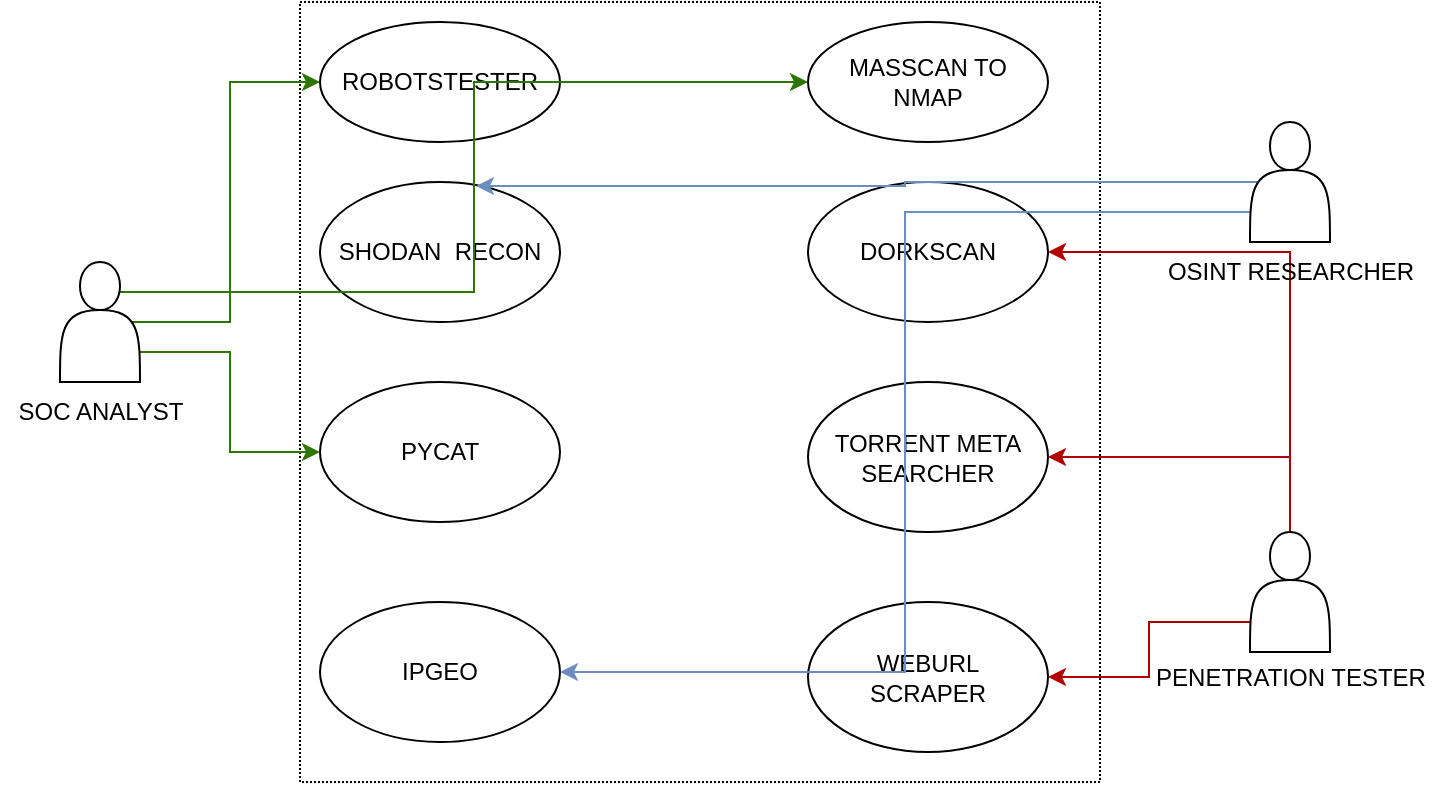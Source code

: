 <mxfile version="20.4.0" type="github">
  <diagram id="r1s-BiyO_mbrU2x-ILbS" name="Page-1">
    <mxGraphModel dx="868" dy="383" grid="1" gridSize="10" guides="1" tooltips="1" connect="1" arrows="1" fold="1" page="1" pageScale="1" pageWidth="827" pageHeight="1169" math="0" shadow="0">
      <root>
        <mxCell id="0" />
        <mxCell id="1" parent="0" />
        <mxCell id="gKUYxWazinsRSjX0KHW3-3" value="" style="rounded=0;whiteSpace=wrap;html=1;dashed=1;dashPattern=1 1;" vertex="1" parent="1">
          <mxGeometry x="160" y="10" width="400" height="390" as="geometry" />
        </mxCell>
        <mxCell id="gKUYxWazinsRSjX0KHW3-7" value="ROBOTSTESTER" style="ellipse;whiteSpace=wrap;html=1;" vertex="1" parent="1">
          <mxGeometry x="170" y="20" width="120" height="60" as="geometry" />
        </mxCell>
        <mxCell id="gKUYxWazinsRSjX0KHW3-8" value="&lt;div&gt;MASSCAN TO&lt;/div&gt;&lt;div&gt;NMAP&lt;br&gt;&lt;/div&gt;" style="ellipse;whiteSpace=wrap;html=1;" vertex="1" parent="1">
          <mxGeometry x="414" y="20" width="120" height="60" as="geometry" />
        </mxCell>
        <mxCell id="gKUYxWazinsRSjX0KHW3-9" value="SHODAN&amp;nbsp; RECON" style="ellipse;whiteSpace=wrap;html=1;" vertex="1" parent="1">
          <mxGeometry x="170" y="100" width="120" height="70" as="geometry" />
        </mxCell>
        <mxCell id="gKUYxWazinsRSjX0KHW3-10" value="DORKSCAN" style="ellipse;whiteSpace=wrap;html=1;" vertex="1" parent="1">
          <mxGeometry x="414" y="100" width="120" height="70" as="geometry" />
        </mxCell>
        <mxCell id="gKUYxWazinsRSjX0KHW3-11" value="PYCAT" style="ellipse;whiteSpace=wrap;html=1;" vertex="1" parent="1">
          <mxGeometry x="170" y="200" width="120" height="70" as="geometry" />
        </mxCell>
        <mxCell id="gKUYxWazinsRSjX0KHW3-12" value="&lt;div&gt;TORRENT META&lt;/div&gt;&lt;div&gt;SEARCHER&lt;br&gt;&lt;/div&gt;" style="ellipse;whiteSpace=wrap;html=1;" vertex="1" parent="1">
          <mxGeometry x="414" y="200" width="120" height="75" as="geometry" />
        </mxCell>
        <mxCell id="gKUYxWazinsRSjX0KHW3-13" value="IPGEO" style="ellipse;whiteSpace=wrap;html=1;" vertex="1" parent="1">
          <mxGeometry x="170" y="310" width="120" height="70" as="geometry" />
        </mxCell>
        <mxCell id="gKUYxWazinsRSjX0KHW3-14" value="&lt;div&gt;WEBURL&lt;/div&gt;&lt;div&gt;SCRAPER&lt;br&gt;&lt;/div&gt;" style="ellipse;whiteSpace=wrap;html=1;" vertex="1" parent="1">
          <mxGeometry x="414" y="310" width="120" height="75" as="geometry" />
        </mxCell>
        <mxCell id="gKUYxWazinsRSjX0KHW3-22" style="edgeStyle=orthogonalEdgeStyle;rounded=0;orthogonalLoop=1;jettySize=auto;html=1;entryX=0;entryY=0.5;entryDx=0;entryDy=0;exitX=0.9;exitY=0.5;exitDx=0;exitDy=0;exitPerimeter=0;fillColor=#60a917;strokeColor=#2D7600;" edge="1" parent="1" source="gKUYxWazinsRSjX0KHW3-15" target="gKUYxWazinsRSjX0KHW3-7">
          <mxGeometry relative="1" as="geometry">
            <mxPoint x="150" y="60" as="targetPoint" />
          </mxGeometry>
        </mxCell>
        <mxCell id="gKUYxWazinsRSjX0KHW3-23" style="edgeStyle=orthogonalEdgeStyle;rounded=0;orthogonalLoop=1;jettySize=auto;html=1;exitX=1;exitY=0.75;exitDx=0;exitDy=0;entryX=0;entryY=0.5;entryDx=0;entryDy=0;fillColor=#60a917;strokeColor=#2D7600;" edge="1" parent="1" source="gKUYxWazinsRSjX0KHW3-15" target="gKUYxWazinsRSjX0KHW3-11">
          <mxGeometry relative="1" as="geometry" />
        </mxCell>
        <mxCell id="gKUYxWazinsRSjX0KHW3-27" style="edgeStyle=orthogonalEdgeStyle;rounded=0;orthogonalLoop=1;jettySize=auto;html=1;exitX=0.75;exitY=0.25;exitDx=0;exitDy=0;exitPerimeter=0;entryX=0;entryY=0.5;entryDx=0;entryDy=0;fillColor=#60a917;strokeColor=#2D7600;" edge="1" parent="1" source="gKUYxWazinsRSjX0KHW3-15" target="gKUYxWazinsRSjX0KHW3-8">
          <mxGeometry relative="1" as="geometry" />
        </mxCell>
        <mxCell id="gKUYxWazinsRSjX0KHW3-15" value="" style="shape=actor;whiteSpace=wrap;html=1;" vertex="1" parent="1">
          <mxGeometry x="40" y="140" width="40" height="60" as="geometry" />
        </mxCell>
        <mxCell id="gKUYxWazinsRSjX0KHW3-24" style="edgeStyle=orthogonalEdgeStyle;rounded=0;orthogonalLoop=1;jettySize=auto;html=1;exitX=0.1;exitY=0.5;exitDx=0;exitDy=0;exitPerimeter=0;entryX=0.65;entryY=0.029;entryDx=0;entryDy=0;entryPerimeter=0;fillColor=#dae8fc;strokeColor=#6c8ebf;" edge="1" parent="1" source="gKUYxWazinsRSjX0KHW3-17" target="gKUYxWazinsRSjX0KHW3-9">
          <mxGeometry relative="1" as="geometry" />
        </mxCell>
        <mxCell id="gKUYxWazinsRSjX0KHW3-25" style="edgeStyle=orthogonalEdgeStyle;rounded=0;orthogonalLoop=1;jettySize=auto;html=1;exitX=0.1;exitY=0.5;exitDx=0;exitDy=0;exitPerimeter=0;" edge="1" parent="1" source="gKUYxWazinsRSjX0KHW3-17">
          <mxGeometry relative="1" as="geometry">
            <mxPoint x="639" y="100" as="targetPoint" />
          </mxGeometry>
        </mxCell>
        <mxCell id="gKUYxWazinsRSjX0KHW3-26" style="edgeStyle=orthogonalEdgeStyle;rounded=0;orthogonalLoop=1;jettySize=auto;html=1;exitX=0;exitY=0.75;exitDx=0;exitDy=0;entryX=1;entryY=0.5;entryDx=0;entryDy=0;fillColor=#dae8fc;strokeColor=#6c8ebf;" edge="1" parent="1" source="gKUYxWazinsRSjX0KHW3-17" target="gKUYxWazinsRSjX0KHW3-13">
          <mxGeometry relative="1" as="geometry" />
        </mxCell>
        <mxCell id="gKUYxWazinsRSjX0KHW3-17" value="" style="shape=actor;whiteSpace=wrap;html=1;comic=0;" vertex="1" parent="1">
          <mxGeometry x="635" y="70" width="40" height="60" as="geometry" />
        </mxCell>
        <mxCell id="gKUYxWazinsRSjX0KHW3-28" style="edgeStyle=orthogonalEdgeStyle;rounded=0;orthogonalLoop=1;jettySize=auto;html=1;exitX=0.5;exitY=0;exitDx=0;exitDy=0;entryX=1;entryY=0.5;entryDx=0;entryDy=0;fillColor=#e51400;strokeColor=#B20000;" edge="1" parent="1" source="gKUYxWazinsRSjX0KHW3-18" target="gKUYxWazinsRSjX0KHW3-10">
          <mxGeometry relative="1" as="geometry" />
        </mxCell>
        <mxCell id="gKUYxWazinsRSjX0KHW3-29" style="edgeStyle=orthogonalEdgeStyle;rounded=0;orthogonalLoop=1;jettySize=auto;html=1;exitX=0.5;exitY=0;exitDx=0;exitDy=0;entryX=1;entryY=0.5;entryDx=0;entryDy=0;fillColor=#e51400;strokeColor=#B20000;" edge="1" parent="1" source="gKUYxWazinsRSjX0KHW3-18" target="gKUYxWazinsRSjX0KHW3-12">
          <mxGeometry relative="1" as="geometry" />
        </mxCell>
        <mxCell id="gKUYxWazinsRSjX0KHW3-30" style="edgeStyle=orthogonalEdgeStyle;rounded=0;orthogonalLoop=1;jettySize=auto;html=1;exitX=0;exitY=0.75;exitDx=0;exitDy=0;entryX=1;entryY=0.5;entryDx=0;entryDy=0;fillColor=#e51400;strokeColor=#B20000;" edge="1" parent="1" source="gKUYxWazinsRSjX0KHW3-18" target="gKUYxWazinsRSjX0KHW3-14">
          <mxGeometry relative="1" as="geometry" />
        </mxCell>
        <mxCell id="gKUYxWazinsRSjX0KHW3-18" value="" style="shape=actor;whiteSpace=wrap;html=1;comic=0;" vertex="1" parent="1">
          <mxGeometry x="635" y="275" width="40" height="60" as="geometry" />
        </mxCell>
        <mxCell id="gKUYxWazinsRSjX0KHW3-19" value="SOC ANALYST" style="text;html=1;resizable=0;autosize=1;align=center;verticalAlign=middle;points=[];fillColor=none;strokeColor=none;rounded=0;comic=0;" vertex="1" parent="1">
          <mxGeometry x="10" y="200" width="100" height="30" as="geometry" />
        </mxCell>
        <mxCell id="gKUYxWazinsRSjX0KHW3-20" value="&lt;div&gt;OSINT RESEARCHER&lt;br&gt;&lt;/div&gt;" style="text;html=1;resizable=0;autosize=1;align=center;verticalAlign=middle;points=[];fillColor=none;strokeColor=none;rounded=0;comic=0;" vertex="1" parent="1">
          <mxGeometry x="580" y="130" width="150" height="30" as="geometry" />
        </mxCell>
        <mxCell id="gKUYxWazinsRSjX0KHW3-21" value="PENETRATION TESTER" style="text;html=1;resizable=0;autosize=1;align=center;verticalAlign=middle;points=[];fillColor=none;strokeColor=none;rounded=0;comic=0;" vertex="1" parent="1">
          <mxGeometry x="575" y="332.5" width="160" height="30" as="geometry" />
        </mxCell>
      </root>
    </mxGraphModel>
  </diagram>
</mxfile>
